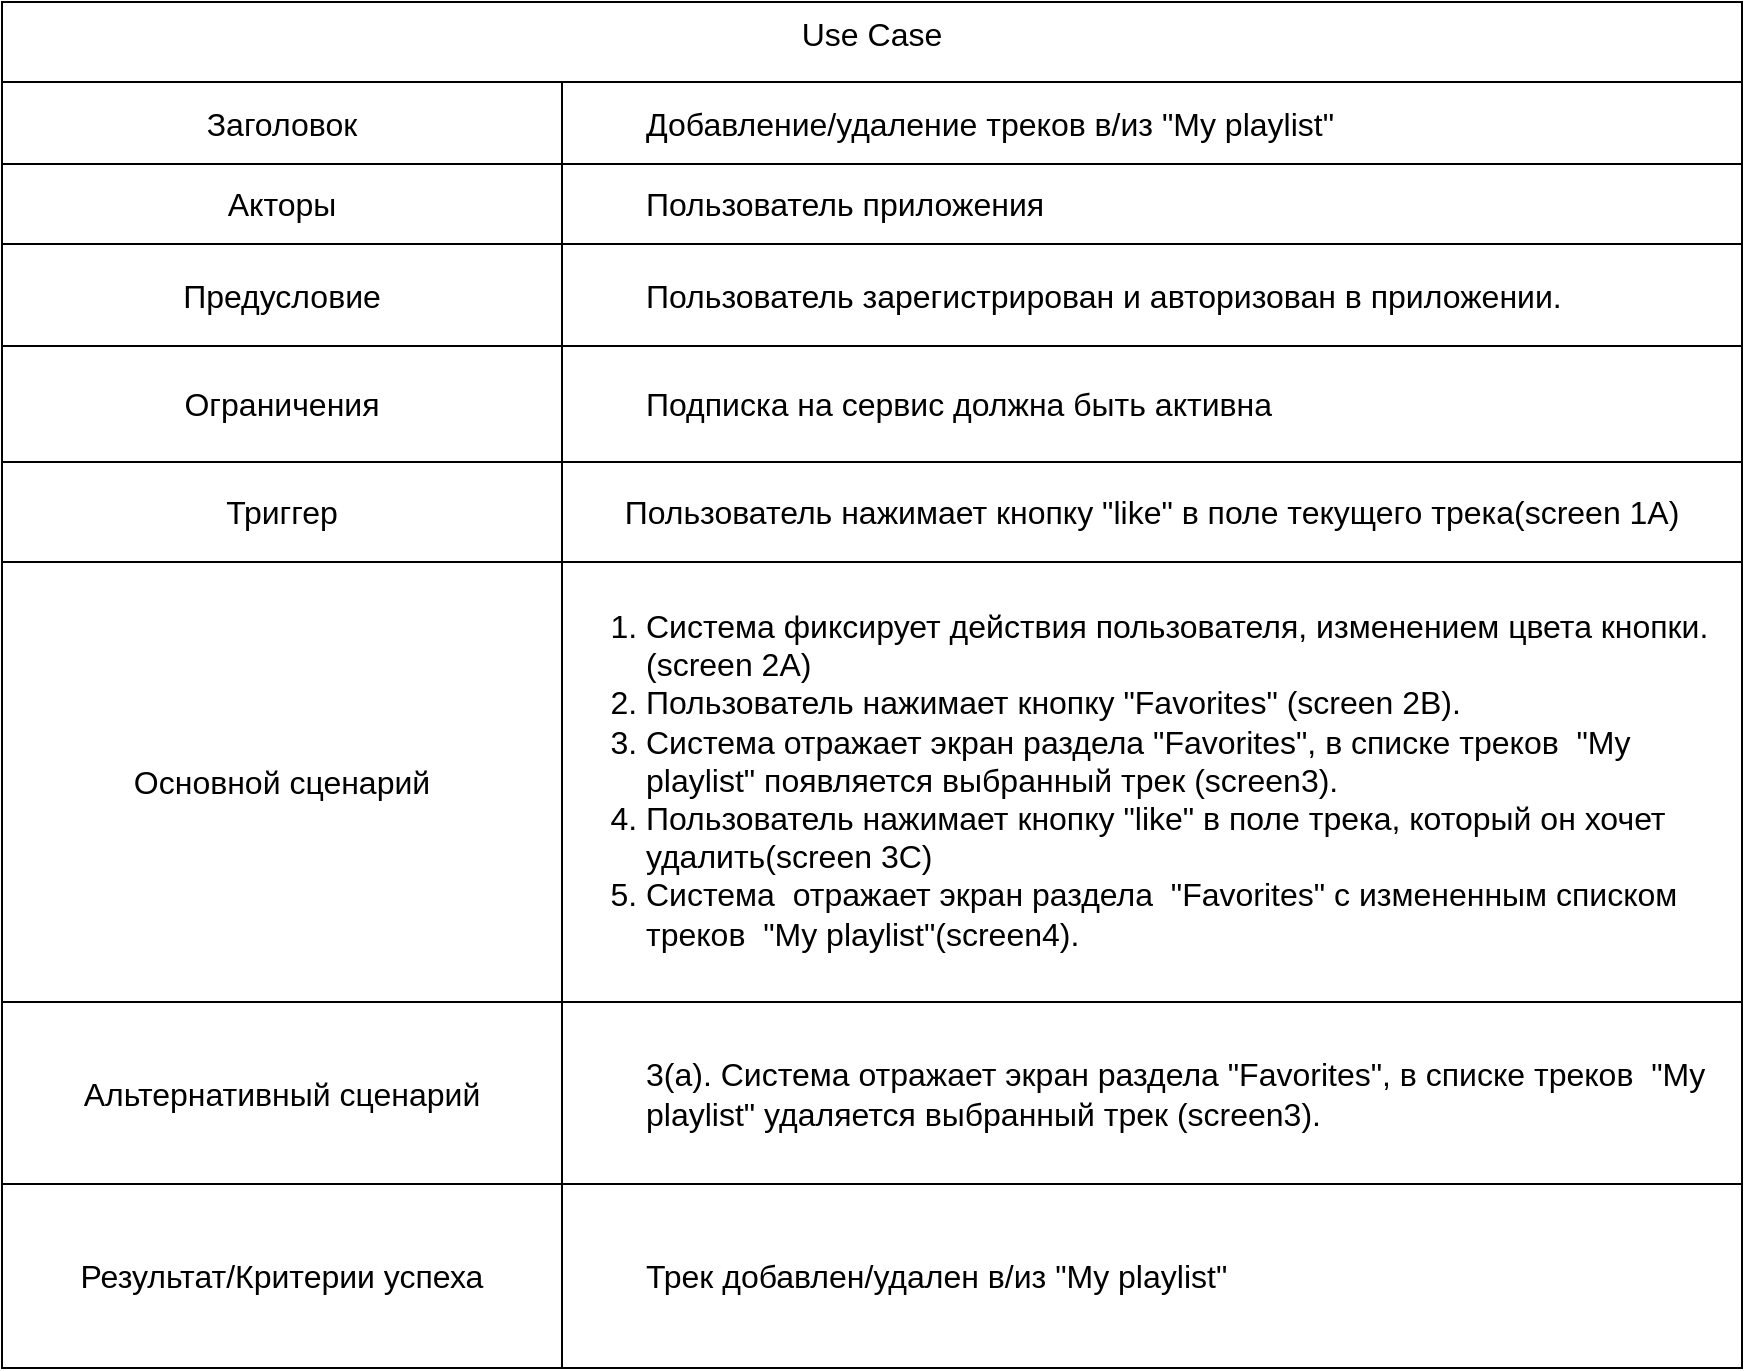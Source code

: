 <mxfile version="24.7.17">
  <diagram name="Страница — 1" id="uVoTHYEMFmzPXwjLP7kv">
    <mxGraphModel grid="1" page="1" gridSize="10" guides="1" tooltips="1" connect="1" arrows="1" fold="1" pageScale="1" pageWidth="1169" pageHeight="827" math="0" shadow="0">
      <root>
        <mxCell id="0" />
        <mxCell id="1" parent="0" />
        <mxCell id="TL7R4SuH9gmXkBh_Vcmx-14" value="Use Case" style="shape=table;startSize=40;container=1;collapsible=0;childLayout=tableLayout;strokeColor=default;fontSize=16;verticalAlign=top;" vertex="1" parent="1">
          <mxGeometry x="80" y="40" width="870" height="683" as="geometry" />
        </mxCell>
        <mxCell id="TL7R4SuH9gmXkBh_Vcmx-15" value="" style="shape=tableRow;horizontal=0;startSize=0;swimlaneHead=0;swimlaneBody=0;strokeColor=inherit;top=0;left=0;bottom=0;right=0;collapsible=0;dropTarget=0;fillColor=none;points=[[0,0.5],[1,0.5]];portConstraint=eastwest;fontSize=16;" vertex="1" parent="TL7R4SuH9gmXkBh_Vcmx-14">
          <mxGeometry y="40" width="870" height="41" as="geometry" />
        </mxCell>
        <mxCell id="TL7R4SuH9gmXkBh_Vcmx-16" value="Заголовок" style="shape=partialRectangle;html=1;whiteSpace=wrap;connectable=0;strokeColor=inherit;overflow=hidden;fillColor=none;top=0;left=0;bottom=0;right=0;pointerEvents=1;fontSize=16;" vertex="1" parent="TL7R4SuH9gmXkBh_Vcmx-15">
          <mxGeometry width="280" height="41" as="geometry">
            <mxRectangle width="280" height="41" as="alternateBounds" />
          </mxGeometry>
        </mxCell>
        <mxCell id="TL7R4SuH9gmXkBh_Vcmx-17" value="&lt;blockquote style=&quot;margin: 0 0 0 40px; border: none; padding: 0px;&quot;&gt;Добавление/удаление треков в/из &quot;My playlist&quot;&amp;nbsp;&lt;/blockquote&gt;" style="shape=partialRectangle;html=1;whiteSpace=wrap;connectable=0;strokeColor=inherit;overflow=hidden;fillColor=none;top=0;left=0;bottom=0;right=0;pointerEvents=1;fontSize=16;align=left;" vertex="1" parent="TL7R4SuH9gmXkBh_Vcmx-15">
          <mxGeometry x="280" width="590" height="41" as="geometry">
            <mxRectangle width="590" height="41" as="alternateBounds" />
          </mxGeometry>
        </mxCell>
        <mxCell id="TL7R4SuH9gmXkBh_Vcmx-19" value="" style="shape=tableRow;horizontal=0;startSize=0;swimlaneHead=0;swimlaneBody=0;strokeColor=inherit;top=0;left=0;bottom=0;right=0;collapsible=0;dropTarget=0;fillColor=none;points=[[0,0.5],[1,0.5]];portConstraint=eastwest;fontSize=16;" vertex="1" parent="TL7R4SuH9gmXkBh_Vcmx-14">
          <mxGeometry y="81" width="870" height="40" as="geometry" />
        </mxCell>
        <mxCell id="TL7R4SuH9gmXkBh_Vcmx-20" value="Акторы" style="shape=partialRectangle;html=1;whiteSpace=wrap;connectable=0;strokeColor=inherit;overflow=hidden;fillColor=none;top=0;left=0;bottom=0;right=0;pointerEvents=1;fontSize=16;" vertex="1" parent="TL7R4SuH9gmXkBh_Vcmx-19">
          <mxGeometry width="280" height="40" as="geometry">
            <mxRectangle width="280" height="40" as="alternateBounds" />
          </mxGeometry>
        </mxCell>
        <mxCell id="TL7R4SuH9gmXkBh_Vcmx-21" value="&lt;blockquote style=&quot;margin: 0 0 0 40px; border: none; padding: 0px;&quot;&gt;Пользователь приложения&lt;/blockquote&gt;" style="shape=partialRectangle;html=1;whiteSpace=wrap;connectable=0;strokeColor=inherit;overflow=hidden;fillColor=none;top=0;left=0;bottom=0;right=0;pointerEvents=1;fontSize=16;align=left;" vertex="1" parent="TL7R4SuH9gmXkBh_Vcmx-19">
          <mxGeometry x="280" width="590" height="40" as="geometry">
            <mxRectangle width="590" height="40" as="alternateBounds" />
          </mxGeometry>
        </mxCell>
        <mxCell id="TL7R4SuH9gmXkBh_Vcmx-23" value="" style="shape=tableRow;horizontal=0;startSize=0;swimlaneHead=0;swimlaneBody=0;strokeColor=inherit;top=0;left=0;bottom=0;right=0;collapsible=0;dropTarget=0;fillColor=none;points=[[0,0.5],[1,0.5]];portConstraint=eastwest;fontSize=16;" vertex="1" parent="TL7R4SuH9gmXkBh_Vcmx-14">
          <mxGeometry y="121" width="870" height="51" as="geometry" />
        </mxCell>
        <mxCell id="TL7R4SuH9gmXkBh_Vcmx-24" value="Предусловие" style="shape=partialRectangle;html=1;whiteSpace=wrap;connectable=0;strokeColor=inherit;overflow=hidden;fillColor=none;top=0;left=0;bottom=0;right=0;pointerEvents=1;fontSize=16;" vertex="1" parent="TL7R4SuH9gmXkBh_Vcmx-23">
          <mxGeometry width="280" height="51" as="geometry">
            <mxRectangle width="280" height="51" as="alternateBounds" />
          </mxGeometry>
        </mxCell>
        <mxCell id="TL7R4SuH9gmXkBh_Vcmx-25" value="&lt;blockquote style=&quot;margin: 0 0 0 40px; border: none; padding: 0px;&quot;&gt;Пользователь зарегистрирован и авторизован в приложении.&lt;/blockquote&gt;" style="shape=partialRectangle;html=1;whiteSpace=wrap;connectable=0;strokeColor=inherit;overflow=hidden;fillColor=none;top=0;left=0;bottom=0;right=0;pointerEvents=1;fontSize=16;align=left;" vertex="1" parent="TL7R4SuH9gmXkBh_Vcmx-23">
          <mxGeometry x="280" width="590" height="51" as="geometry">
            <mxRectangle width="590" height="51" as="alternateBounds" />
          </mxGeometry>
        </mxCell>
        <mxCell id="TL7R4SuH9gmXkBh_Vcmx-27" style="shape=tableRow;horizontal=0;startSize=0;swimlaneHead=0;swimlaneBody=0;strokeColor=inherit;top=0;left=0;bottom=0;right=0;collapsible=0;dropTarget=0;fillColor=none;points=[[0,0.5],[1,0.5]];portConstraint=eastwest;fontSize=16;" vertex="1" parent="TL7R4SuH9gmXkBh_Vcmx-14">
          <mxGeometry y="172" width="870" height="58" as="geometry" />
        </mxCell>
        <mxCell id="TL7R4SuH9gmXkBh_Vcmx-28" value="Ограничения" style="shape=partialRectangle;html=1;whiteSpace=wrap;connectable=0;strokeColor=inherit;overflow=hidden;fillColor=none;top=0;left=0;bottom=0;right=0;pointerEvents=1;fontSize=16;" vertex="1" parent="TL7R4SuH9gmXkBh_Vcmx-27">
          <mxGeometry width="280" height="58" as="geometry">
            <mxRectangle width="280" height="58" as="alternateBounds" />
          </mxGeometry>
        </mxCell>
        <mxCell id="TL7R4SuH9gmXkBh_Vcmx-29" value="&lt;blockquote style=&quot;margin: 0 0 0 40px; border: none; padding: 0px;&quot;&gt;&lt;span style=&quot;&quot;&gt;Подписка на сервис должна быть активна&lt;/span&gt;&lt;/blockquote&gt;" style="shape=partialRectangle;html=1;whiteSpace=wrap;connectable=0;strokeColor=inherit;overflow=hidden;fillColor=none;top=0;left=0;bottom=0;right=0;pointerEvents=1;fontSize=16;align=left;" vertex="1" parent="TL7R4SuH9gmXkBh_Vcmx-27">
          <mxGeometry x="280" width="590" height="58" as="geometry">
            <mxRectangle width="590" height="58" as="alternateBounds" />
          </mxGeometry>
        </mxCell>
        <mxCell id="TL7R4SuH9gmXkBh_Vcmx-30" style="shape=tableRow;horizontal=0;startSize=0;swimlaneHead=0;swimlaneBody=0;strokeColor=inherit;top=0;left=0;bottom=0;right=0;collapsible=0;dropTarget=0;fillColor=none;points=[[0,0.5],[1,0.5]];portConstraint=eastwest;fontSize=16;" vertex="1" parent="TL7R4SuH9gmXkBh_Vcmx-14">
          <mxGeometry y="230" width="870" height="50" as="geometry" />
        </mxCell>
        <mxCell id="TL7R4SuH9gmXkBh_Vcmx-31" value="Триггер" style="shape=partialRectangle;html=1;whiteSpace=wrap;connectable=0;strokeColor=inherit;overflow=hidden;fillColor=none;top=0;left=0;bottom=0;right=0;pointerEvents=1;fontSize=16;" vertex="1" parent="TL7R4SuH9gmXkBh_Vcmx-30">
          <mxGeometry width="280" height="50" as="geometry">
            <mxRectangle width="280" height="50" as="alternateBounds" />
          </mxGeometry>
        </mxCell>
        <mxCell id="TL7R4SuH9gmXkBh_Vcmx-32" value="Пользователь нажимает кнопку &quot;like&quot; в поле текущего трека(screen 1A)" style="shape=partialRectangle;html=1;whiteSpace=wrap;connectable=0;strokeColor=inherit;overflow=hidden;fillColor=none;top=0;left=0;bottom=0;right=0;pointerEvents=1;fontSize=16;" vertex="1" parent="TL7R4SuH9gmXkBh_Vcmx-30">
          <mxGeometry x="280" width="590" height="50" as="geometry">
            <mxRectangle width="590" height="50" as="alternateBounds" />
          </mxGeometry>
        </mxCell>
        <mxCell id="TL7R4SuH9gmXkBh_Vcmx-33" style="shape=tableRow;horizontal=0;startSize=0;swimlaneHead=0;swimlaneBody=0;strokeColor=inherit;top=0;left=0;bottom=0;right=0;collapsible=0;dropTarget=0;fillColor=none;points=[[0,0.5],[1,0.5]];portConstraint=eastwest;fontSize=16;verticalAlign=top;" vertex="1" parent="TL7R4SuH9gmXkBh_Vcmx-14">
          <mxGeometry y="280" width="870" height="220" as="geometry" />
        </mxCell>
        <mxCell id="TL7R4SuH9gmXkBh_Vcmx-34" value="Основной сценарий" style="shape=partialRectangle;html=1;whiteSpace=wrap;connectable=0;strokeColor=inherit;overflow=hidden;fillColor=none;top=0;left=0;bottom=0;right=0;pointerEvents=1;fontSize=16;" vertex="1" parent="TL7R4SuH9gmXkBh_Vcmx-33">
          <mxGeometry width="280" height="220" as="geometry">
            <mxRectangle width="280" height="220" as="alternateBounds" />
          </mxGeometry>
        </mxCell>
        <mxCell id="TL7R4SuH9gmXkBh_Vcmx-35" value="&lt;ol&gt;&lt;li&gt;Система фиксирует действия пользователя, изменением цвета кнопки.(screen 2A)&lt;/li&gt;&lt;li&gt;Пользователь нажимает кнопку &quot;Favorites&quot; (screen 2B).&lt;/li&gt;&lt;li&gt;Система отражает экран раздела &quot;Favorites&quot;, в списке треков&amp;nbsp;&amp;nbsp;&lt;span style=&quot;text-align: center;&quot;&gt;&quot;My playlist&quot; появляется выбранный трек (screen3).&lt;/span&gt;&lt;/li&gt;&lt;li&gt;Пользователь нажимает кнопку &quot;like&quot; в поле трека, который он хочет удалить(screen 3C)&lt;/li&gt;&lt;li&gt;Система&amp;nbsp; отражает экран раздела&amp;nbsp;&amp;nbsp;&quot;Favorites&quot; с измененным списком треков&amp;nbsp;&amp;nbsp;&lt;span style=&quot;text-align: center;&quot;&gt;&quot;My playlist&quot;(screen4).&amp;nbsp;&lt;/span&gt;&lt;/li&gt;&lt;/ol&gt;" style="shape=partialRectangle;html=1;whiteSpace=wrap;connectable=0;strokeColor=inherit;overflow=hidden;fillColor=none;top=0;left=0;bottom=0;right=0;pointerEvents=1;fontSize=16;align=left;verticalAlign=top;" vertex="1" parent="TL7R4SuH9gmXkBh_Vcmx-33">
          <mxGeometry x="280" width="590" height="220" as="geometry">
            <mxRectangle width="590" height="220" as="alternateBounds" />
          </mxGeometry>
        </mxCell>
        <mxCell id="TL7R4SuH9gmXkBh_Vcmx-36" style="shape=tableRow;horizontal=0;startSize=0;swimlaneHead=0;swimlaneBody=0;strokeColor=inherit;top=0;left=0;bottom=0;right=0;collapsible=0;dropTarget=0;fillColor=none;points=[[0,0.5],[1,0.5]];portConstraint=eastwest;fontSize=16;" vertex="1" parent="TL7R4SuH9gmXkBh_Vcmx-14">
          <mxGeometry y="500" width="870" height="91" as="geometry" />
        </mxCell>
        <mxCell id="TL7R4SuH9gmXkBh_Vcmx-37" value="Альтернативный сценарий" style="shape=partialRectangle;html=1;whiteSpace=wrap;connectable=0;strokeColor=inherit;overflow=hidden;fillColor=none;top=0;left=0;bottom=0;right=0;pointerEvents=1;fontSize=16;" vertex="1" parent="TL7R4SuH9gmXkBh_Vcmx-36">
          <mxGeometry width="280" height="91" as="geometry">
            <mxRectangle width="280" height="91" as="alternateBounds" />
          </mxGeometry>
        </mxCell>
        <mxCell id="TL7R4SuH9gmXkBh_Vcmx-38" value="&lt;blockquote style=&quot;margin: 0 0 0 40px; border: none; padding: 0px;&quot;&gt;&lt;span style=&quot;background-color: initial;&quot;&gt;3(a). Система отражает экран раздела &quot;Favorites&quot;, в списке треков&amp;nbsp;&amp;nbsp;&lt;/span&gt;&lt;span style=&quot;background-color: initial; text-align: center;&quot;&gt;&quot;My playlist&quot; удаляется выбранный трек (screen3).&lt;/span&gt;&lt;/blockquote&gt;" style="shape=partialRectangle;html=1;whiteSpace=wrap;connectable=0;strokeColor=inherit;overflow=hidden;fillColor=none;top=0;left=0;bottom=0;right=0;pointerEvents=1;fontSize=16;align=left;" vertex="1" parent="TL7R4SuH9gmXkBh_Vcmx-36">
          <mxGeometry x="280" width="590" height="91" as="geometry">
            <mxRectangle width="590" height="91" as="alternateBounds" />
          </mxGeometry>
        </mxCell>
        <mxCell id="TL7R4SuH9gmXkBh_Vcmx-39" style="shape=tableRow;horizontal=0;startSize=0;swimlaneHead=0;swimlaneBody=0;strokeColor=inherit;top=0;left=0;bottom=0;right=0;collapsible=0;dropTarget=0;fillColor=none;points=[[0,0.5],[1,0.5]];portConstraint=eastwest;fontSize=16;" vertex="1" parent="TL7R4SuH9gmXkBh_Vcmx-14">
          <mxGeometry y="591" width="870" height="92" as="geometry" />
        </mxCell>
        <mxCell id="TL7R4SuH9gmXkBh_Vcmx-40" value="Результат/Критерии успеха" style="shape=partialRectangle;html=1;whiteSpace=wrap;connectable=0;strokeColor=inherit;overflow=hidden;fillColor=none;top=0;left=0;bottom=0;right=0;pointerEvents=1;fontSize=16;" vertex="1" parent="TL7R4SuH9gmXkBh_Vcmx-39">
          <mxGeometry width="280" height="92" as="geometry">
            <mxRectangle width="280" height="92" as="alternateBounds" />
          </mxGeometry>
        </mxCell>
        <mxCell id="TL7R4SuH9gmXkBh_Vcmx-41" value="&lt;blockquote style=&quot;margin: 0 0 0 40px; border: none; padding: 0px;&quot;&gt;Трек добавлен/удален в/из &quot;My playlist&quot;&lt;/blockquote&gt;" style="shape=partialRectangle;html=1;whiteSpace=wrap;connectable=0;strokeColor=inherit;overflow=hidden;fillColor=none;top=0;left=0;bottom=0;right=0;pointerEvents=1;fontSize=16;align=left;" vertex="1" parent="TL7R4SuH9gmXkBh_Vcmx-39">
          <mxGeometry x="280" width="590" height="92" as="geometry">
            <mxRectangle width="590" height="92" as="alternateBounds" />
          </mxGeometry>
        </mxCell>
      </root>
    </mxGraphModel>
  </diagram>
</mxfile>
